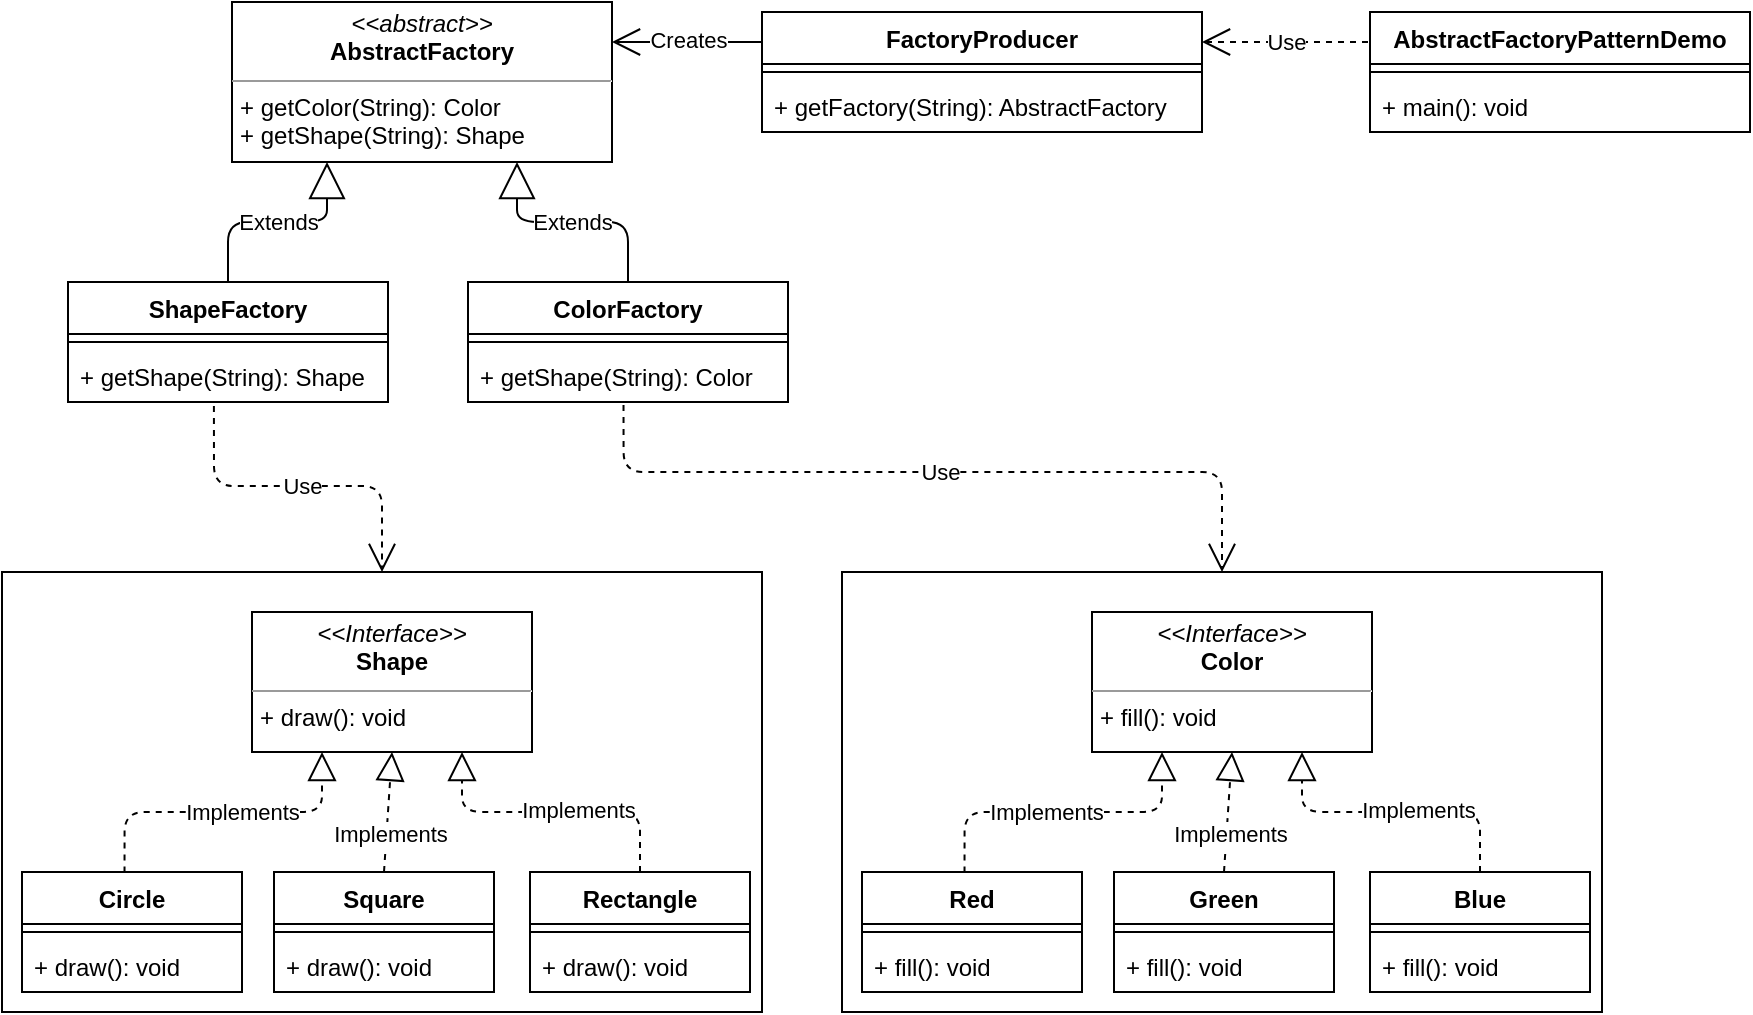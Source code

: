 <mxfile version="14.5.1" type="device"><diagram id="C5RBs43oDa-KdzZeNtuy" name="Page-1"><mxGraphModel dx="950" dy="538" grid="1" gridSize="10" guides="1" tooltips="1" connect="1" arrows="1" fold="1" page="1" pageScale="1" pageWidth="827" pageHeight="1169" math="0" shadow="0"><root><mxCell id="WIyWlLk6GJQsqaUBKTNV-0"/><mxCell id="WIyWlLk6GJQsqaUBKTNV-1" parent="WIyWlLk6GJQsqaUBKTNV-0"/><mxCell id="3KxpWCRa7AQF5sIoSoIj-7" value="" style="rounded=0;whiteSpace=wrap;html=1;" parent="WIyWlLk6GJQsqaUBKTNV-1" vertex="1"><mxGeometry x="27" y="610" width="380" height="220" as="geometry"/></mxCell><mxCell id="3KxpWCRa7AQF5sIoSoIj-0" value="&lt;p style=&quot;margin: 0px ; margin-top: 4px ; text-align: center&quot;&gt;&lt;i&gt;&amp;lt;&amp;lt;Interface&amp;gt;&amp;gt;&lt;/i&gt;&lt;br&gt;&lt;b&gt;Shape&lt;/b&gt;&lt;/p&gt;&lt;hr size=&quot;1&quot;&gt;&lt;p style=&quot;margin: 0px ; margin-left: 4px&quot;&gt;+ draw(): void&lt;/p&gt;" style="verticalAlign=top;align=left;overflow=fill;fontSize=12;fontFamily=Helvetica;html=1;" parent="WIyWlLk6GJQsqaUBKTNV-1" vertex="1"><mxGeometry x="152" y="630" width="140" height="70" as="geometry"/></mxCell><object label="" id="3KxpWCRa7AQF5sIoSoIj-4"><mxCell style="endArrow=block;dashed=1;endFill=0;endSize=12;html=1;entryX=0.25;entryY=1;entryDx=0;entryDy=0;exitX=0.466;exitY=0.005;exitDx=0;exitDy=0;edgeStyle=orthogonalEdgeStyle;exitPerimeter=0;" parent="WIyWlLk6GJQsqaUBKTNV-1" source="3KxpWCRa7AQF5sIoSoIj-12" target="3KxpWCRa7AQF5sIoSoIj-0" edge="1"><mxGeometry width="160" relative="1" as="geometry"><mxPoint x="77" y="750" as="sourcePoint"/><mxPoint x="137" y="720" as="targetPoint"/></mxGeometry></mxCell></object><mxCell id="3KxpWCRa7AQF5sIoSoIj-8" value="Implements" style="edgeLabel;html=1;align=center;verticalAlign=middle;resizable=0;points=[];" parent="3KxpWCRa7AQF5sIoSoIj-4" vertex="1" connectable="0"><mxGeometry x="0.095" y="-2" relative="1" as="geometry"><mxPoint x="2.16" y="-2" as="offset"/></mxGeometry></mxCell><object label="" id="3KxpWCRa7AQF5sIoSoIj-5"><mxCell style="endArrow=block;dashed=1;endFill=0;endSize=12;html=1;entryX=0.5;entryY=1;entryDx=0;entryDy=0;exitX=0.5;exitY=0;exitDx=0;exitDy=0;" parent="WIyWlLk6GJQsqaUBKTNV-1" source="3KxpWCRa7AQF5sIoSoIj-17" target="3KxpWCRa7AQF5sIoSoIj-0" edge="1"><mxGeometry width="160" relative="1" as="geometry"><mxPoint x="222" y="750" as="sourcePoint"/><mxPoint x="577" y="780" as="targetPoint"/></mxGeometry></mxCell></object><mxCell id="3KxpWCRa7AQF5sIoSoIj-10" value="Implements" style="edgeLabel;html=1;align=center;verticalAlign=middle;resizable=0;points=[];" parent="3KxpWCRa7AQF5sIoSoIj-5" vertex="1" connectable="0"><mxGeometry x="-0.36" y="-1" relative="1" as="geometry"><mxPoint as="offset"/></mxGeometry></mxCell><mxCell id="3KxpWCRa7AQF5sIoSoIj-6" value="" style="endArrow=block;dashed=1;endFill=0;endSize=12;html=1;entryX=0.75;entryY=1;entryDx=0;entryDy=0;exitX=0.5;exitY=0;exitDx=0;exitDy=0;edgeStyle=orthogonalEdgeStyle;" parent="WIyWlLk6GJQsqaUBKTNV-1" source="3KxpWCRa7AQF5sIoSoIj-21" target="3KxpWCRa7AQF5sIoSoIj-0" edge="1"><mxGeometry width="160" relative="1" as="geometry"><mxPoint x="367" y="750" as="sourcePoint"/><mxPoint x="577" y="780" as="targetPoint"/></mxGeometry></mxCell><mxCell id="3KxpWCRa7AQF5sIoSoIj-9" value="Implements" style="edgeLabel;html=1;align=center;verticalAlign=middle;resizable=0;points=[];" parent="3KxpWCRa7AQF5sIoSoIj-6" vertex="1" connectable="0"><mxGeometry x="-0.173" y="-1" relative="1" as="geometry"><mxPoint as="offset"/></mxGeometry></mxCell><mxCell id="3KxpWCRa7AQF5sIoSoIj-12" value="Circle" style="swimlane;fontStyle=1;align=center;verticalAlign=top;childLayout=stackLayout;horizontal=1;startSize=26;horizontalStack=0;resizeParent=1;resizeParentMax=0;resizeLast=0;collapsible=1;marginBottom=0;" parent="WIyWlLk6GJQsqaUBKTNV-1" vertex="1"><mxGeometry x="37" y="760" width="110" height="60" as="geometry"/></mxCell><mxCell id="3KxpWCRa7AQF5sIoSoIj-14" value="" style="line;strokeWidth=1;fillColor=none;align=left;verticalAlign=middle;spacingTop=-1;spacingLeft=3;spacingRight=3;rotatable=0;labelPosition=right;points=[];portConstraint=eastwest;" parent="3KxpWCRa7AQF5sIoSoIj-12" vertex="1"><mxGeometry y="26" width="110" height="8" as="geometry"/></mxCell><mxCell id="3KxpWCRa7AQF5sIoSoIj-15" value="+ draw(): void" style="text;strokeColor=none;fillColor=none;align=left;verticalAlign=top;spacingLeft=4;spacingRight=4;overflow=hidden;rotatable=0;points=[[0,0.5],[1,0.5]];portConstraint=eastwest;" parent="3KxpWCRa7AQF5sIoSoIj-12" vertex="1"><mxGeometry y="34" width="110" height="26" as="geometry"/></mxCell><mxCell id="3KxpWCRa7AQF5sIoSoIj-17" value="Square" style="swimlane;fontStyle=1;align=center;verticalAlign=top;childLayout=stackLayout;horizontal=1;startSize=26;horizontalStack=0;resizeParent=1;resizeParentMax=0;resizeLast=0;collapsible=1;marginBottom=0;" parent="WIyWlLk6GJQsqaUBKTNV-1" vertex="1"><mxGeometry x="163" y="760" width="110" height="60" as="geometry"><mxRectangle x="180" y="520" width="70" height="26" as="alternateBounds"/></mxGeometry></mxCell><mxCell id="3KxpWCRa7AQF5sIoSoIj-18" value="" style="line;strokeWidth=1;fillColor=none;align=left;verticalAlign=middle;spacingTop=-1;spacingLeft=3;spacingRight=3;rotatable=0;labelPosition=right;points=[];portConstraint=eastwest;" parent="3KxpWCRa7AQF5sIoSoIj-17" vertex="1"><mxGeometry y="26" width="110" height="8" as="geometry"/></mxCell><mxCell id="3KxpWCRa7AQF5sIoSoIj-19" value="+ draw(): void" style="text;strokeColor=none;fillColor=none;align=left;verticalAlign=top;spacingLeft=4;spacingRight=4;overflow=hidden;rotatable=0;points=[[0,0.5],[1,0.5]];portConstraint=eastwest;" parent="3KxpWCRa7AQF5sIoSoIj-17" vertex="1"><mxGeometry y="34" width="110" height="26" as="geometry"/></mxCell><mxCell id="3KxpWCRa7AQF5sIoSoIj-21" value="Rectangle" style="swimlane;fontStyle=1;align=center;verticalAlign=top;childLayout=stackLayout;horizontal=1;startSize=26;horizontalStack=0;resizeParent=1;resizeParentMax=0;resizeLast=0;collapsible=1;marginBottom=0;" parent="WIyWlLk6GJQsqaUBKTNV-1" vertex="1"><mxGeometry x="291" y="760" width="110" height="60" as="geometry"><mxRectangle x="180" y="520" width="70" height="26" as="alternateBounds"/></mxGeometry></mxCell><mxCell id="3KxpWCRa7AQF5sIoSoIj-22" value="" style="line;strokeWidth=1;fillColor=none;align=left;verticalAlign=middle;spacingTop=-1;spacingLeft=3;spacingRight=3;rotatable=0;labelPosition=right;points=[];portConstraint=eastwest;" parent="3KxpWCRa7AQF5sIoSoIj-21" vertex="1"><mxGeometry y="26" width="110" height="8" as="geometry"/></mxCell><mxCell id="3KxpWCRa7AQF5sIoSoIj-23" value="+ draw(): void" style="text;strokeColor=none;fillColor=none;align=left;verticalAlign=top;spacingLeft=4;spacingRight=4;overflow=hidden;rotatable=0;points=[[0,0.5],[1,0.5]];portConstraint=eastwest;" parent="3KxpWCRa7AQF5sIoSoIj-21" vertex="1"><mxGeometry y="34" width="110" height="26" as="geometry"/></mxCell><mxCell id="3KxpWCRa7AQF5sIoSoIj-24" value="ShapeFactory" style="swimlane;fontStyle=1;align=center;verticalAlign=top;childLayout=stackLayout;horizontal=1;startSize=26;horizontalStack=0;resizeParent=1;resizeParentMax=0;resizeLast=0;collapsible=1;marginBottom=0;" parent="WIyWlLk6GJQsqaUBKTNV-1" vertex="1"><mxGeometry x="60" y="465" width="160" height="60" as="geometry"><mxRectangle x="180" y="520" width="70" height="26" as="alternateBounds"/></mxGeometry></mxCell><mxCell id="3KxpWCRa7AQF5sIoSoIj-25" value="" style="line;strokeWidth=1;fillColor=none;align=left;verticalAlign=middle;spacingTop=-1;spacingLeft=3;spacingRight=3;rotatable=0;labelPosition=right;points=[];portConstraint=eastwest;" parent="3KxpWCRa7AQF5sIoSoIj-24" vertex="1"><mxGeometry y="26" width="160" height="8" as="geometry"/></mxCell><mxCell id="3KxpWCRa7AQF5sIoSoIj-26" value="+ getShape(String): Shape" style="text;strokeColor=none;fillColor=none;align=left;verticalAlign=top;spacingLeft=4;spacingRight=4;overflow=hidden;rotatable=0;points=[[0,0.5],[1,0.5]];portConstraint=eastwest;" parent="3KxpWCRa7AQF5sIoSoIj-24" vertex="1"><mxGeometry y="34" width="160" height="26" as="geometry"/></mxCell><mxCell id="kwKJhEero2XiGJ_4wZNj-0" value="" style="rounded=0;whiteSpace=wrap;html=1;" parent="WIyWlLk6GJQsqaUBKTNV-1" vertex="1"><mxGeometry x="447" y="610" width="380" height="220" as="geometry"/></mxCell><mxCell id="kwKJhEero2XiGJ_4wZNj-1" value="&lt;p style=&quot;margin: 0px ; margin-top: 4px ; text-align: center&quot;&gt;&lt;i&gt;&amp;lt;&amp;lt;Interface&amp;gt;&amp;gt;&lt;/i&gt;&lt;br&gt;&lt;b&gt;Color&lt;/b&gt;&lt;/p&gt;&lt;hr size=&quot;1&quot;&gt;&lt;p style=&quot;margin: 0px ; margin-left: 4px&quot;&gt;+ fill(): void&lt;/p&gt;" style="verticalAlign=top;align=left;overflow=fill;fontSize=12;fontFamily=Helvetica;html=1;" parent="WIyWlLk6GJQsqaUBKTNV-1" vertex="1"><mxGeometry x="572" y="630" width="140" height="70" as="geometry"/></mxCell><object label="" id="kwKJhEero2XiGJ_4wZNj-2"><mxCell style="endArrow=block;dashed=1;endFill=0;endSize=12;html=1;entryX=0.25;entryY=1;entryDx=0;entryDy=0;exitX=0.466;exitY=0.005;exitDx=0;exitDy=0;edgeStyle=orthogonalEdgeStyle;exitPerimeter=0;" parent="WIyWlLk6GJQsqaUBKTNV-1" source="kwKJhEero2XiGJ_4wZNj-8" target="kwKJhEero2XiGJ_4wZNj-1" edge="1"><mxGeometry width="160" relative="1" as="geometry"><mxPoint x="497" y="750" as="sourcePoint"/><mxPoint x="557" y="720" as="targetPoint"/></mxGeometry></mxCell></object><mxCell id="kwKJhEero2XiGJ_4wZNj-3" value="Implements" style="edgeLabel;html=1;align=center;verticalAlign=middle;resizable=0;points=[];" parent="kwKJhEero2XiGJ_4wZNj-2" vertex="1" connectable="0"><mxGeometry x="0.095" y="-2" relative="1" as="geometry"><mxPoint x="-15.84" y="-2" as="offset"/></mxGeometry></mxCell><object label="" id="kwKJhEero2XiGJ_4wZNj-4"><mxCell style="endArrow=block;dashed=1;endFill=0;endSize=12;html=1;entryX=0.5;entryY=1;entryDx=0;entryDy=0;exitX=0.5;exitY=0;exitDx=0;exitDy=0;" parent="WIyWlLk6GJQsqaUBKTNV-1" source="kwKJhEero2XiGJ_4wZNj-11" target="kwKJhEero2XiGJ_4wZNj-1" edge="1"><mxGeometry width="160" relative="1" as="geometry"><mxPoint x="642" y="750" as="sourcePoint"/><mxPoint x="997" y="780" as="targetPoint"/></mxGeometry></mxCell></object><mxCell id="kwKJhEero2XiGJ_4wZNj-5" value="Implements" style="edgeLabel;html=1;align=center;verticalAlign=middle;resizable=0;points=[];" parent="kwKJhEero2XiGJ_4wZNj-4" vertex="1" connectable="0"><mxGeometry x="-0.36" y="-1" relative="1" as="geometry"><mxPoint as="offset"/></mxGeometry></mxCell><mxCell id="kwKJhEero2XiGJ_4wZNj-6" value="" style="endArrow=block;dashed=1;endFill=0;endSize=12;html=1;entryX=0.75;entryY=1;entryDx=0;entryDy=0;exitX=0.5;exitY=0;exitDx=0;exitDy=0;edgeStyle=orthogonalEdgeStyle;" parent="WIyWlLk6GJQsqaUBKTNV-1" source="kwKJhEero2XiGJ_4wZNj-14" target="kwKJhEero2XiGJ_4wZNj-1" edge="1"><mxGeometry width="160" relative="1" as="geometry"><mxPoint x="787" y="750" as="sourcePoint"/><mxPoint x="997" y="780" as="targetPoint"/></mxGeometry></mxCell><mxCell id="kwKJhEero2XiGJ_4wZNj-7" value="Implements" style="edgeLabel;html=1;align=center;verticalAlign=middle;resizable=0;points=[];" parent="kwKJhEero2XiGJ_4wZNj-6" vertex="1" connectable="0"><mxGeometry x="-0.173" y="-1" relative="1" as="geometry"><mxPoint as="offset"/></mxGeometry></mxCell><mxCell id="kwKJhEero2XiGJ_4wZNj-8" value="Red" style="swimlane;fontStyle=1;align=center;verticalAlign=top;childLayout=stackLayout;horizontal=1;startSize=26;horizontalStack=0;resizeParent=1;resizeParentMax=0;resizeLast=0;collapsible=1;marginBottom=0;" parent="WIyWlLk6GJQsqaUBKTNV-1" vertex="1"><mxGeometry x="457" y="760" width="110" height="60" as="geometry"/></mxCell><mxCell id="kwKJhEero2XiGJ_4wZNj-9" value="" style="line;strokeWidth=1;fillColor=none;align=left;verticalAlign=middle;spacingTop=-1;spacingLeft=3;spacingRight=3;rotatable=0;labelPosition=right;points=[];portConstraint=eastwest;" parent="kwKJhEero2XiGJ_4wZNj-8" vertex="1"><mxGeometry y="26" width="110" height="8" as="geometry"/></mxCell><mxCell id="kwKJhEero2XiGJ_4wZNj-10" value="+ fill(): void" style="text;strokeColor=none;fillColor=none;align=left;verticalAlign=top;spacingLeft=4;spacingRight=4;overflow=hidden;rotatable=0;points=[[0,0.5],[1,0.5]];portConstraint=eastwest;" parent="kwKJhEero2XiGJ_4wZNj-8" vertex="1"><mxGeometry y="34" width="110" height="26" as="geometry"/></mxCell><mxCell id="kwKJhEero2XiGJ_4wZNj-11" value="Green" style="swimlane;fontStyle=1;align=center;verticalAlign=top;childLayout=stackLayout;horizontal=1;startSize=26;horizontalStack=0;resizeParent=1;resizeParentMax=0;resizeLast=0;collapsible=1;marginBottom=0;" parent="WIyWlLk6GJQsqaUBKTNV-1" vertex="1"><mxGeometry x="583" y="760" width="110" height="60" as="geometry"><mxRectangle x="180" y="520" width="70" height="26" as="alternateBounds"/></mxGeometry></mxCell><mxCell id="kwKJhEero2XiGJ_4wZNj-12" value="" style="line;strokeWidth=1;fillColor=none;align=left;verticalAlign=middle;spacingTop=-1;spacingLeft=3;spacingRight=3;rotatable=0;labelPosition=right;points=[];portConstraint=eastwest;" parent="kwKJhEero2XiGJ_4wZNj-11" vertex="1"><mxGeometry y="26" width="110" height="8" as="geometry"/></mxCell><mxCell id="kwKJhEero2XiGJ_4wZNj-13" value="+ fill(): void" style="text;strokeColor=none;fillColor=none;align=left;verticalAlign=top;spacingLeft=4;spacingRight=4;overflow=hidden;rotatable=0;points=[[0,0.5],[1,0.5]];portConstraint=eastwest;" parent="kwKJhEero2XiGJ_4wZNj-11" vertex="1"><mxGeometry y="34" width="110" height="26" as="geometry"/></mxCell><mxCell id="kwKJhEero2XiGJ_4wZNj-14" value="Blue" style="swimlane;fontStyle=1;align=center;verticalAlign=top;childLayout=stackLayout;horizontal=1;startSize=26;horizontalStack=0;resizeParent=1;resizeParentMax=0;resizeLast=0;collapsible=1;marginBottom=0;" parent="WIyWlLk6GJQsqaUBKTNV-1" vertex="1"><mxGeometry x="711" y="760" width="110" height="60" as="geometry"><mxRectangle x="180" y="520" width="70" height="26" as="alternateBounds"/></mxGeometry></mxCell><mxCell id="kwKJhEero2XiGJ_4wZNj-15" value="" style="line;strokeWidth=1;fillColor=none;align=left;verticalAlign=middle;spacingTop=-1;spacingLeft=3;spacingRight=3;rotatable=0;labelPosition=right;points=[];portConstraint=eastwest;" parent="kwKJhEero2XiGJ_4wZNj-14" vertex="1"><mxGeometry y="26" width="110" height="8" as="geometry"/></mxCell><mxCell id="kwKJhEero2XiGJ_4wZNj-16" value="+ fill(): void" style="text;strokeColor=none;fillColor=none;align=left;verticalAlign=top;spacingLeft=4;spacingRight=4;overflow=hidden;rotatable=0;points=[[0,0.5],[1,0.5]];portConstraint=eastwest;" parent="kwKJhEero2XiGJ_4wZNj-14" vertex="1"><mxGeometry y="34" width="110" height="26" as="geometry"/></mxCell><mxCell id="kwKJhEero2XiGJ_4wZNj-17" value="ColorFactory" style="swimlane;fontStyle=1;align=center;verticalAlign=top;childLayout=stackLayout;horizontal=1;startSize=26;horizontalStack=0;resizeParent=1;resizeParentMax=0;resizeLast=0;collapsible=1;marginBottom=0;" parent="WIyWlLk6GJQsqaUBKTNV-1" vertex="1"><mxGeometry x="260" y="465" width="160" height="60" as="geometry"><mxRectangle x="180" y="520" width="70" height="26" as="alternateBounds"/></mxGeometry></mxCell><mxCell id="kwKJhEero2XiGJ_4wZNj-18" value="" style="line;strokeWidth=1;fillColor=none;align=left;verticalAlign=middle;spacingTop=-1;spacingLeft=3;spacingRight=3;rotatable=0;labelPosition=right;points=[];portConstraint=eastwest;" parent="kwKJhEero2XiGJ_4wZNj-17" vertex="1"><mxGeometry y="26" width="160" height="8" as="geometry"/></mxCell><mxCell id="kwKJhEero2XiGJ_4wZNj-19" value="+ getShape(String): Color" style="text;strokeColor=none;fillColor=none;align=left;verticalAlign=top;spacingLeft=4;spacingRight=4;overflow=hidden;rotatable=0;points=[[0,0.5],[1,0.5]];portConstraint=eastwest;" parent="kwKJhEero2XiGJ_4wZNj-17" vertex="1"><mxGeometry y="34" width="160" height="26" as="geometry"/></mxCell><mxCell id="kwKJhEero2XiGJ_4wZNj-20" value="&lt;p style=&quot;margin: 0px ; margin-top: 4px ; text-align: center&quot;&gt;&lt;i&gt;&amp;lt;&amp;lt;abstract&amp;gt;&amp;gt;&lt;/i&gt;&lt;br&gt;&lt;b&gt;AbstractFactory&lt;/b&gt;&lt;/p&gt;&lt;hr size=&quot;1&quot;&gt;&lt;p style=&quot;margin: 0px ; margin-left: 4px&quot;&gt;+ getColor(String): Color&lt;br&gt;+ getShape(String): Shape&lt;/p&gt;" style="verticalAlign=top;align=left;overflow=fill;fontSize=12;fontFamily=Helvetica;html=1;" parent="WIyWlLk6GJQsqaUBKTNV-1" vertex="1"><mxGeometry x="142" y="325" width="190" height="80" as="geometry"/></mxCell><mxCell id="kwKJhEero2XiGJ_4wZNj-21" value="Extends" style="endArrow=block;endSize=16;endFill=0;html=1;entryX=0.25;entryY=1;entryDx=0;entryDy=0;exitX=0.5;exitY=0;exitDx=0;exitDy=0;edgeStyle=orthogonalEdgeStyle;" parent="WIyWlLk6GJQsqaUBKTNV-1" source="3KxpWCRa7AQF5sIoSoIj-24" target="kwKJhEero2XiGJ_4wZNj-20" edge="1"><mxGeometry width="160" relative="1" as="geometry"><mxPoint x="266" y="435" as="sourcePoint"/><mxPoint x="426" y="435" as="targetPoint"/></mxGeometry></mxCell><mxCell id="kwKJhEero2XiGJ_4wZNj-22" value="Extends" style="endArrow=block;endSize=16;endFill=0;html=1;entryX=0.75;entryY=1;entryDx=0;entryDy=0;exitX=0.5;exitY=0;exitDx=0;exitDy=0;edgeStyle=orthogonalEdgeStyle;" parent="WIyWlLk6GJQsqaUBKTNV-1" source="kwKJhEero2XiGJ_4wZNj-17" target="kwKJhEero2XiGJ_4wZNj-20" edge="1"><mxGeometry width="160" relative="1" as="geometry"><mxPoint x="332" y="445" as="sourcePoint"/><mxPoint x="492" y="445" as="targetPoint"/></mxGeometry></mxCell><mxCell id="kwKJhEero2XiGJ_4wZNj-23" value="Use" style="endArrow=open;endSize=12;dashed=1;html=1;exitX=0.456;exitY=1.078;exitDx=0;exitDy=0;exitPerimeter=0;entryX=0.5;entryY=0;entryDx=0;entryDy=0;edgeStyle=orthogonalEdgeStyle;" parent="WIyWlLk6GJQsqaUBKTNV-1" source="3KxpWCRa7AQF5sIoSoIj-26" target="3KxpWCRa7AQF5sIoSoIj-7" edge="1"><mxGeometry width="160" relative="1" as="geometry"><mxPoint x="138" y="580" as="sourcePoint"/><mxPoint x="298" y="580" as="targetPoint"/><Array as="points"><mxPoint x="133" y="567"/><mxPoint x="217" y="567"/></Array></mxGeometry></mxCell><mxCell id="kwKJhEero2XiGJ_4wZNj-24" value="Use" style="endArrow=open;endSize=12;dashed=1;html=1;exitX=0.486;exitY=1.058;exitDx=0;exitDy=0;exitPerimeter=0;entryX=0.5;entryY=0;entryDx=0;entryDy=0;edgeStyle=orthogonalEdgeStyle;" parent="WIyWlLk6GJQsqaUBKTNV-1" source="kwKJhEero2XiGJ_4wZNj-19" target="kwKJhEero2XiGJ_4wZNj-0" edge="1"><mxGeometry width="160" relative="1" as="geometry"><mxPoint x="390" y="560" as="sourcePoint"/><mxPoint x="550" y="560" as="targetPoint"/><Array as="points"><mxPoint x="338" y="560"/><mxPoint x="637" y="560"/></Array></mxGeometry></mxCell><mxCell id="kwKJhEero2XiGJ_4wZNj-25" value="FactoryProducer" style="swimlane;fontStyle=1;align=center;verticalAlign=top;childLayout=stackLayout;horizontal=1;startSize=26;horizontalStack=0;resizeParent=1;resizeParentMax=0;resizeLast=0;collapsible=1;marginBottom=0;" parent="WIyWlLk6GJQsqaUBKTNV-1" vertex="1"><mxGeometry x="407" y="330" width="220" height="60" as="geometry"/></mxCell><mxCell id="kwKJhEero2XiGJ_4wZNj-27" value="" style="line;strokeWidth=1;fillColor=none;align=left;verticalAlign=middle;spacingTop=-1;spacingLeft=3;spacingRight=3;rotatable=0;labelPosition=right;points=[];portConstraint=eastwest;" parent="kwKJhEero2XiGJ_4wZNj-25" vertex="1"><mxGeometry y="26" width="220" height="8" as="geometry"/></mxCell><mxCell id="kwKJhEero2XiGJ_4wZNj-28" value="+ getFactory(String): AbstractFactory" style="text;strokeColor=none;fillColor=none;align=left;verticalAlign=top;spacingLeft=4;spacingRight=4;overflow=hidden;rotatable=0;points=[[0,0.5],[1,0.5]];portConstraint=eastwest;" parent="kwKJhEero2XiGJ_4wZNj-25" vertex="1"><mxGeometry y="34" width="220" height="26" as="geometry"/></mxCell><mxCell id="kwKJhEero2XiGJ_4wZNj-30" value="AbstractFactoryPatternDemo" style="swimlane;fontStyle=1;align=center;verticalAlign=top;childLayout=stackLayout;horizontal=1;startSize=26;horizontalStack=0;resizeParent=1;resizeParentMax=0;resizeLast=0;collapsible=1;marginBottom=0;" parent="WIyWlLk6GJQsqaUBKTNV-1" vertex="1"><mxGeometry x="711" y="330" width="190" height="60" as="geometry"/></mxCell><mxCell id="kwKJhEero2XiGJ_4wZNj-32" value="" style="line;strokeWidth=1;fillColor=none;align=left;verticalAlign=middle;spacingTop=-1;spacingLeft=3;spacingRight=3;rotatable=0;labelPosition=right;points=[];portConstraint=eastwest;" parent="kwKJhEero2XiGJ_4wZNj-30" vertex="1"><mxGeometry y="26" width="190" height="8" as="geometry"/></mxCell><mxCell id="kwKJhEero2XiGJ_4wZNj-33" value="+ main(): void" style="text;strokeColor=none;fillColor=none;align=left;verticalAlign=top;spacingLeft=4;spacingRight=4;overflow=hidden;rotatable=0;points=[[0,0.5],[1,0.5]];portConstraint=eastwest;" parent="kwKJhEero2XiGJ_4wZNj-30" vertex="1"><mxGeometry y="34" width="190" height="26" as="geometry"/></mxCell><mxCell id="kwKJhEero2XiGJ_4wZNj-34" value="Use" style="endArrow=open;endSize=12;dashed=1;html=1;entryX=1;entryY=0.25;entryDx=0;entryDy=0;" parent="WIyWlLk6GJQsqaUBKTNV-1" target="kwKJhEero2XiGJ_4wZNj-25" edge="1"><mxGeometry width="160" relative="1" as="geometry"><mxPoint x="710" y="345" as="sourcePoint"/><mxPoint x="660" y="400" as="targetPoint"/></mxGeometry></mxCell><mxCell id="FZtiQOmzf636ADbumI7o-0" value="" style="endArrow=open;endFill=1;endSize=12;html=1;entryX=1;entryY=0.25;entryDx=0;entryDy=0;exitX=0;exitY=0.25;exitDx=0;exitDy=0;" edge="1" parent="WIyWlLk6GJQsqaUBKTNV-1" source="kwKJhEero2XiGJ_4wZNj-25" target="kwKJhEero2XiGJ_4wZNj-20"><mxGeometry width="160" relative="1" as="geometry"><mxPoint x="490" y="490" as="sourcePoint"/><mxPoint x="650" y="490" as="targetPoint"/></mxGeometry></mxCell><mxCell id="FZtiQOmzf636ADbumI7o-1" value="Creates" style="edgeLabel;html=1;align=center;verticalAlign=middle;resizable=0;points=[];" vertex="1" connectable="0" parent="FZtiQOmzf636ADbumI7o-0"><mxGeometry x="-0.425" y="-1" relative="1" as="geometry"><mxPoint x="-15.29" as="offset"/></mxGeometry></mxCell></root></mxGraphModel></diagram></mxfile>